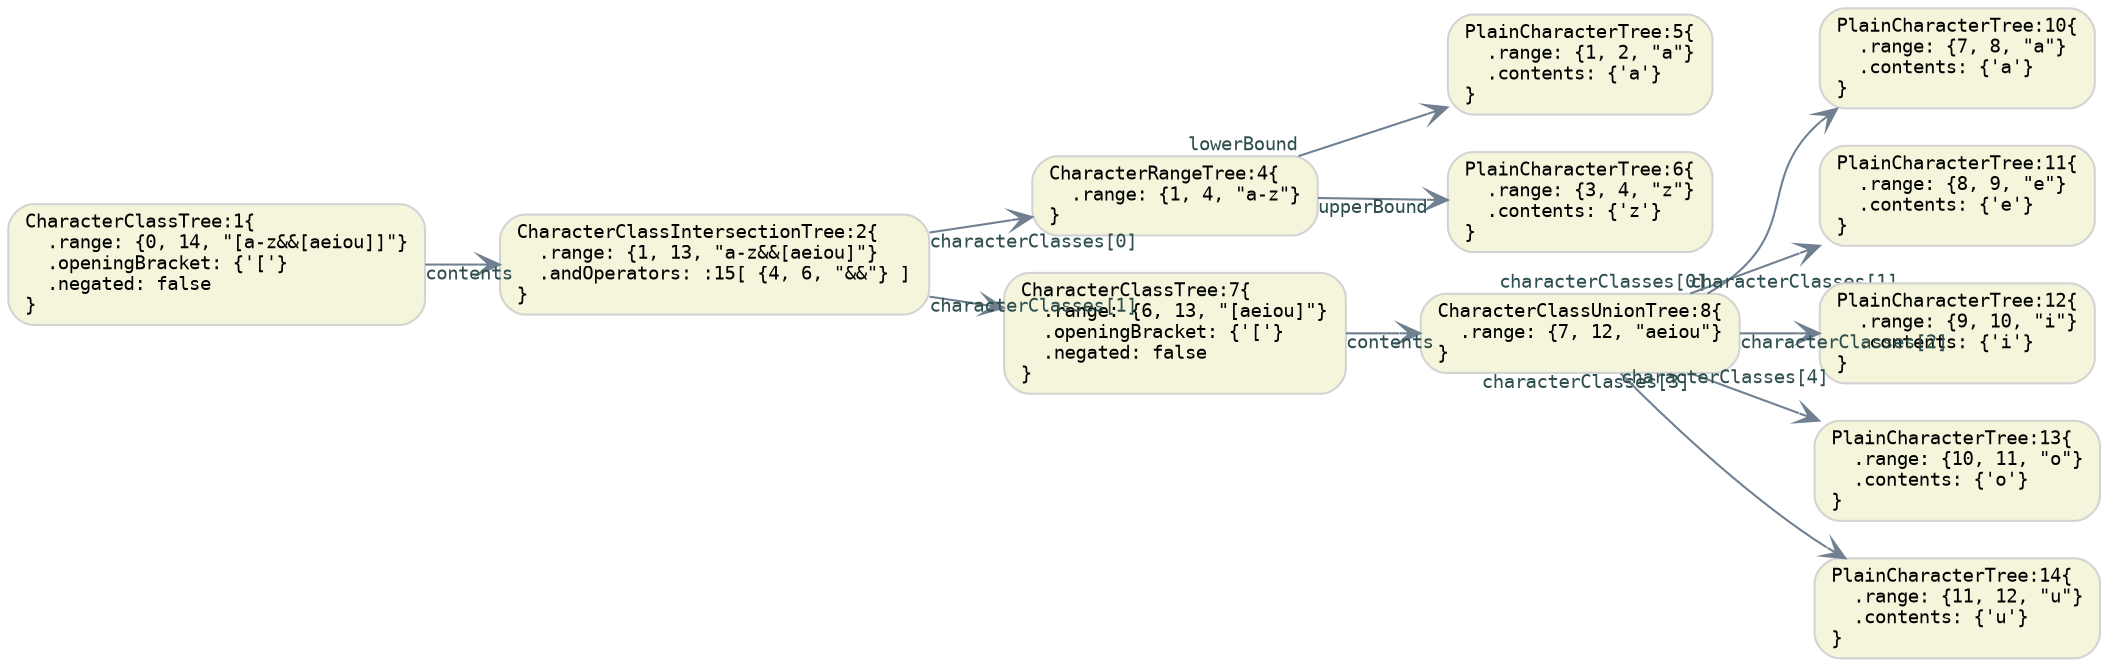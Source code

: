 digraph G {
  rankdir=LR;
  graph [fontname="Monospace", fontsize="11"]

  // default nodes
  node [fontname="Monospace", fontsize= "9", shape="box", style="rounded,filled", color="LightGray", fillcolor="Beige", fixedsize="false", width="0.75"]
  1[ label="CharacterClassTree:1\{\l  .range: \{0, 14, \"[a-z&&[aeiou]]\"\}\l  .openingBracket: \{'['\}\l  .negated: false\l\}\l" ]
  2[ label="CharacterClassIntersectionTree:2\{\l  .range: \{1, 13, \"a-z&&[aeiou]\"\}\l  .andOperators: :15[ \{4, 6, \"&&\"\} ]\l\}\l" ]
  4[ label="CharacterRangeTree:4\{\l  .range: \{1, 4, \"a-z\"\}\l\}\l" ]
  5[ label="PlainCharacterTree:5\{\l  .range: \{1, 2, \"a\"\}\l  .contents: \{'a'\}\l\}\l" ]
  6[ label="PlainCharacterTree:6\{\l  .range: \{3, 4, \"z\"\}\l  .contents: \{'z'\}\l\}\l" ]
  7[ label="CharacterClassTree:7\{\l  .range: \{6, 13, \"[aeiou]\"\}\l  .openingBracket: \{'['\}\l  .negated: false\l\}\l" ]
  8[ label="CharacterClassUnionTree:8\{\l  .range: \{7, 12, \"aeiou\"\}\l\}\l" ]
  10[ label="PlainCharacterTree:10\{\l  .range: \{7, 8, \"a\"\}\l  .contents: \{'a'\}\l\}\l" ]
  11[ label="PlainCharacterTree:11\{\l  .range: \{8, 9, \"e\"\}\l  .contents: \{'e'\}\l\}\l" ]
  12[ label="PlainCharacterTree:12\{\l  .range: \{9, 10, \"i\"\}\l  .contents: \{'i'\}\l\}\l" ]
  13[ label="PlainCharacterTree:13\{\l  .range: \{10, 11, \"o\"\}\l  .contents: \{'o'\}\l\}\l" ]
  14[ label="PlainCharacterTree:14\{\l  .range: \{11, 12, \"u\"\}\l  .contents: \{'u'\}\l\}\l" ]

  // default edges
  edge [fontname="Monospace", fontsize="9", style="solid", color="SlateGray", fontcolor="DarkSlateGray", arrowhead="vee", arrowtail="none", dir="both"]
  4 -> 5 [ label="",  taillabel="lowerBound" ]
  4 -> 6 [ label="",  taillabel="upperBound" ]
  2 -> 4 [ label="",  taillabel="characterClasses[0]" ]
  8 -> 10 [ label="",  taillabel="characterClasses[0]" ]
  8 -> 11 [ label="",  taillabel="characterClasses[1]" ]
  8 -> 12 [ label="",  taillabel="characterClasses[2]" ]
  8 -> 13 [ label="",  taillabel="characterClasses[3]" ]
  8 -> 14 [ label="",  taillabel="characterClasses[4]" ]
  7 -> 8 [ label="",  taillabel="contents" ]
  2 -> 7 [ label="",  taillabel="characterClasses[1]" ]
  1 -> 2 [ label="",  taillabel="contents" ]
}
